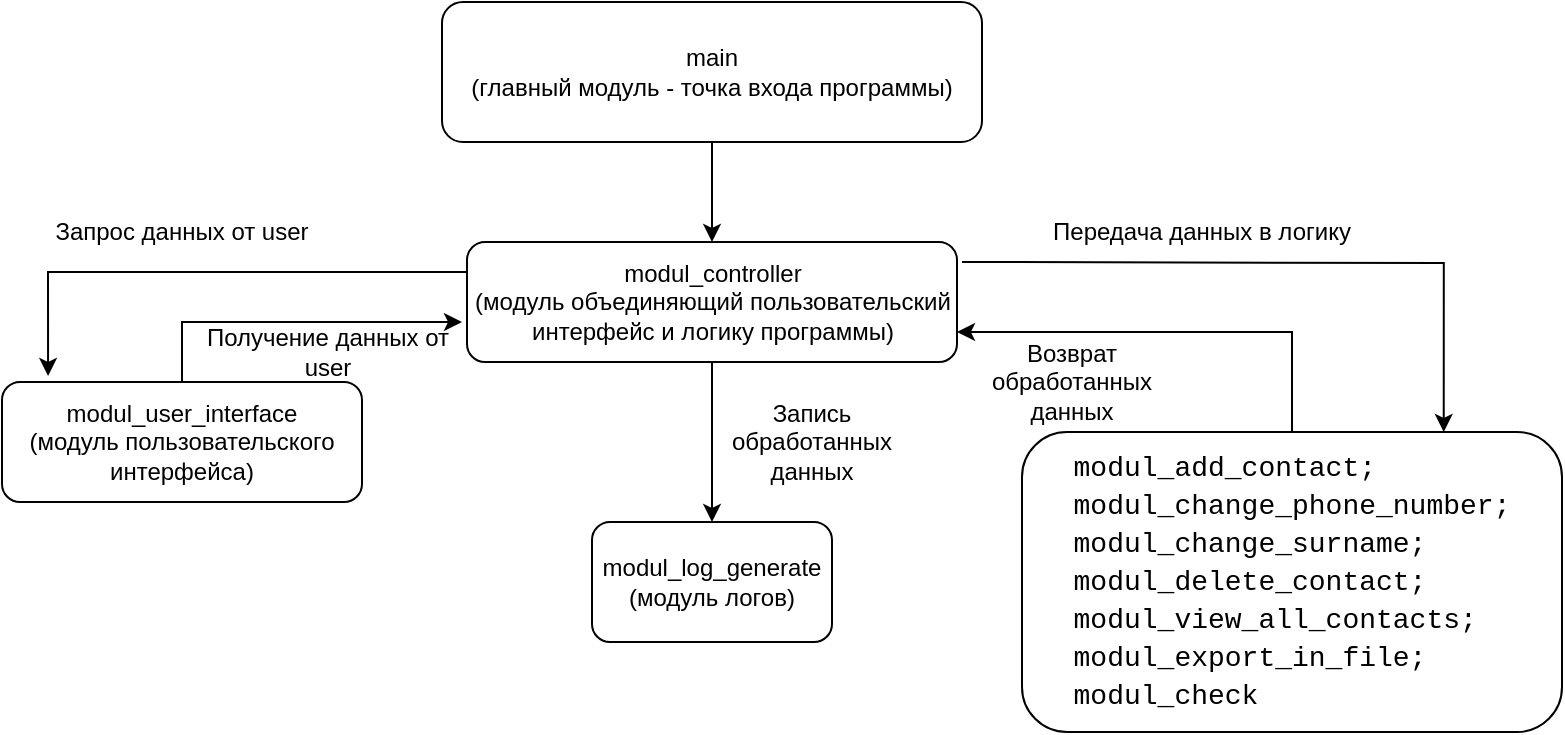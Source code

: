 <mxfile version="20.8.11" type="device"><diagram name="Страница 1" id="qZoxuie4noOL563WmZpi"><mxGraphModel dx="880" dy="452" grid="1" gridSize="10" guides="1" tooltips="1" connect="1" arrows="1" fold="1" page="1" pageScale="1" pageWidth="827" pageHeight="1169" math="0" shadow="0"><root><mxCell id="0"/><mxCell id="1" parent="0"/><mxCell id="iByI3AduRhTzxOBx7Nv1-3" value="" style="edgeStyle=orthogonalEdgeStyle;rounded=0;orthogonalLoop=1;jettySize=auto;html=1;" edge="1" parent="1" source="iByI3AduRhTzxOBx7Nv1-1" target="iByI3AduRhTzxOBx7Nv1-2"><mxGeometry relative="1" as="geometry"/></mxCell><mxCell id="iByI3AduRhTzxOBx7Nv1-1" value="main&lt;br&gt;(главный модуль - точка входа программы)" style="rounded=1;whiteSpace=wrap;html=1;" vertex="1" parent="1"><mxGeometry x="240" y="20" width="270" height="70" as="geometry"/></mxCell><mxCell id="iByI3AduRhTzxOBx7Nv1-5" value="" style="edgeStyle=orthogonalEdgeStyle;rounded=0;orthogonalLoop=1;jettySize=auto;html=1;" edge="1" parent="1" source="iByI3AduRhTzxOBx7Nv1-2" target="iByI3AduRhTzxOBx7Nv1-4"><mxGeometry relative="1" as="geometry"/></mxCell><mxCell id="iByI3AduRhTzxOBx7Nv1-8" style="edgeStyle=orthogonalEdgeStyle;rounded=0;orthogonalLoop=1;jettySize=auto;html=1;entryX=0.128;entryY=-0.05;entryDx=0;entryDy=0;entryPerimeter=0;exitX=0;exitY=0.25;exitDx=0;exitDy=0;" edge="1" parent="1" source="iByI3AduRhTzxOBx7Nv1-2" target="iByI3AduRhTzxOBx7Nv1-7"><mxGeometry relative="1" as="geometry"><mxPoint x="30" y="170" as="targetPoint"/></mxGeometry></mxCell><mxCell id="iByI3AduRhTzxOBx7Nv1-13" style="edgeStyle=orthogonalEdgeStyle;rounded=0;orthogonalLoop=1;jettySize=auto;html=1;entryX=0.781;entryY=0;entryDx=0;entryDy=0;entryPerimeter=0;fontColor=#000000;" edge="1" parent="1" target="iByI3AduRhTzxOBx7Nv1-12"><mxGeometry relative="1" as="geometry"><mxPoint x="500" y="150" as="sourcePoint"/></mxGeometry></mxCell><mxCell id="iByI3AduRhTzxOBx7Nv1-2" value="modul_controller&lt;br&gt;(модуль объединяющий пользовательский интерфейс и логику программы)" style="whiteSpace=wrap;html=1;rounded=1;" vertex="1" parent="1"><mxGeometry x="252.5" y="140" width="245" height="60" as="geometry"/></mxCell><mxCell id="iByI3AduRhTzxOBx7Nv1-4" value="modul_log_generate&lt;br&gt;(модуль логов)" style="rounded=1;whiteSpace=wrap;html=1;" vertex="1" parent="1"><mxGeometry x="315" y="280" width="120" height="60" as="geometry"/></mxCell><mxCell id="iByI3AduRhTzxOBx7Nv1-6" value="Запись обработанных&lt;br&gt;данных" style="text;html=1;strokeColor=none;fillColor=none;align=center;verticalAlign=middle;whiteSpace=wrap;rounded=0;" vertex="1" parent="1"><mxGeometry x="390" y="220" width="70" height="40" as="geometry"/></mxCell><mxCell id="iByI3AduRhTzxOBx7Nv1-9" style="edgeStyle=orthogonalEdgeStyle;rounded=0;orthogonalLoop=1;jettySize=auto;html=1;" edge="1" parent="1" source="iByI3AduRhTzxOBx7Nv1-7"><mxGeometry relative="1" as="geometry"><mxPoint x="250" y="180" as="targetPoint"/><Array as="points"><mxPoint x="110" y="180"/><mxPoint x="160" y="180"/></Array></mxGeometry></mxCell><mxCell id="iByI3AduRhTzxOBx7Nv1-7" value="modul_user_interface&lt;br&gt;(модуль пользовательского интерфейса)" style="rounded=1;whiteSpace=wrap;html=1;" vertex="1" parent="1"><mxGeometry x="20" y="210" width="180" height="60" as="geometry"/></mxCell><mxCell id="iByI3AduRhTzxOBx7Nv1-10" value="Запрос данных от user" style="text;html=1;strokeColor=none;fillColor=none;align=center;verticalAlign=middle;whiteSpace=wrap;rounded=0;" vertex="1" parent="1"><mxGeometry x="40" y="120" width="140" height="30" as="geometry"/></mxCell><mxCell id="iByI3AduRhTzxOBx7Nv1-11" value="Получение данных от user" style="text;html=1;strokeColor=none;fillColor=none;align=center;verticalAlign=middle;whiteSpace=wrap;rounded=0;" vertex="1" parent="1"><mxGeometry x="112.5" y="180" width="140" height="30" as="geometry"/></mxCell><mxCell id="iByI3AduRhTzxOBx7Nv1-14" style="edgeStyle=orthogonalEdgeStyle;rounded=0;orthogonalLoop=1;jettySize=auto;html=1;fontColor=#000000;entryX=1;entryY=0.75;entryDx=0;entryDy=0;" edge="1" parent="1" source="iByI3AduRhTzxOBx7Nv1-12" target="iByI3AduRhTzxOBx7Nv1-2"><mxGeometry relative="1" as="geometry"><mxPoint x="580" y="150" as="targetPoint"/><Array as="points"><mxPoint x="665" y="185"/></Array></mxGeometry></mxCell><mxCell id="iByI3AduRhTzxOBx7Nv1-12" value="&lt;div style=&quot;text-align: justify; font-family: Consolas, &amp;quot;Courier New&amp;quot;, monospace; font-size: 14px; line-height: 19px;&quot;&gt;&lt;span style=&quot;background-color: rgb(255, 255, 255);&quot;&gt;modul_add_contact;&lt;/span&gt;&lt;/div&gt;&lt;div style=&quot;font-family: Consolas, &amp;quot;Courier New&amp;quot;, monospace; font-size: 14px; line-height: 19px;&quot;&gt;&lt;div style=&quot;text-align: justify; line-height: 19px;&quot;&gt;&lt;span style=&quot;background-color: rgb(255, 255, 255);&quot;&gt;modul_change_phone_number;&lt;/span&gt;&lt;/div&gt;&lt;div style=&quot;line-height: 19px;&quot;&gt;&lt;div style=&quot;text-align: justify; line-height: 19px;&quot;&gt;&lt;span style=&quot;background-color: rgb(255, 255, 255);&quot;&gt;modul_change_surname;&lt;/span&gt;&lt;/div&gt;&lt;div style=&quot;line-height: 19px;&quot;&gt;&lt;div style=&quot;text-align: justify; line-height: 19px;&quot;&gt;&lt;span style=&quot;background-color: rgb(255, 255, 255);&quot;&gt;modul_delete_contact;&lt;/span&gt;&lt;/div&gt;&lt;div style=&quot;line-height: 19px;&quot;&gt;&lt;div style=&quot;text-align: justify; line-height: 19px;&quot;&gt;&lt;span style=&quot;background-color: rgb(255, 255, 255);&quot;&gt;modul_view_all_contacts;&lt;/span&gt;&lt;/div&gt;&lt;div style=&quot;line-height: 19px;&quot;&gt;&lt;div style=&quot;text-align: justify; line-height: 19px;&quot;&gt;&lt;span style=&quot;background-color: rgb(255, 255, 255);&quot;&gt;modul_export_in_file;&lt;/span&gt;&lt;/div&gt;&lt;div style=&quot;text-align: justify; line-height: 19px;&quot;&gt;&lt;span style=&quot;background-color: rgb(255, 255, 255);&quot;&gt;modul_check&lt;/span&gt;&lt;/div&gt;&lt;/div&gt;&lt;/div&gt;&lt;/div&gt;&lt;/div&gt;&lt;/div&gt;" style="rounded=1;whiteSpace=wrap;html=1;" vertex="1" parent="1"><mxGeometry x="530" y="235" width="270" height="150" as="geometry"/></mxCell><mxCell id="iByI3AduRhTzxOBx7Nv1-15" value="Возврат обработанных&lt;br&gt;данных" style="text;html=1;strokeColor=none;fillColor=none;align=center;verticalAlign=middle;whiteSpace=wrap;rounded=0;" vertex="1" parent="1"><mxGeometry x="520" y="190" width="70" height="40" as="geometry"/></mxCell><mxCell id="iByI3AduRhTzxOBx7Nv1-16" value="Передача данных в логику" style="text;html=1;strokeColor=none;fillColor=none;align=center;verticalAlign=middle;whiteSpace=wrap;rounded=0;" vertex="1" parent="1"><mxGeometry x="540" y="120" width="160" height="30" as="geometry"/></mxCell></root></mxGraphModel></diagram></mxfile>